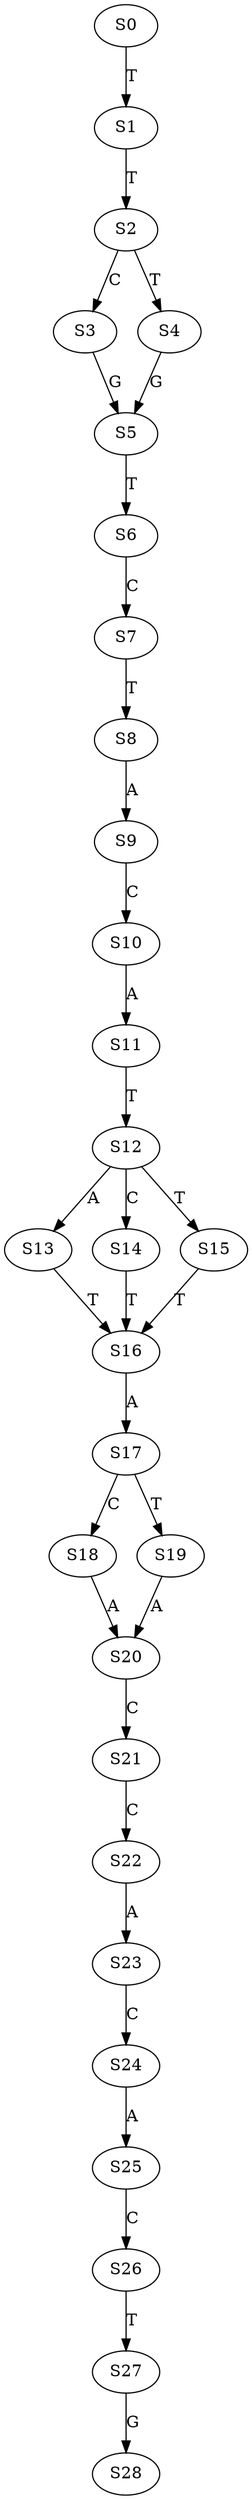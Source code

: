 strict digraph  {
	S0 -> S1 [ label = T ];
	S1 -> S2 [ label = T ];
	S2 -> S3 [ label = C ];
	S2 -> S4 [ label = T ];
	S3 -> S5 [ label = G ];
	S4 -> S5 [ label = G ];
	S5 -> S6 [ label = T ];
	S6 -> S7 [ label = C ];
	S7 -> S8 [ label = T ];
	S8 -> S9 [ label = A ];
	S9 -> S10 [ label = C ];
	S10 -> S11 [ label = A ];
	S11 -> S12 [ label = T ];
	S12 -> S13 [ label = A ];
	S12 -> S14 [ label = C ];
	S12 -> S15 [ label = T ];
	S13 -> S16 [ label = T ];
	S14 -> S16 [ label = T ];
	S15 -> S16 [ label = T ];
	S16 -> S17 [ label = A ];
	S17 -> S18 [ label = C ];
	S17 -> S19 [ label = T ];
	S18 -> S20 [ label = A ];
	S19 -> S20 [ label = A ];
	S20 -> S21 [ label = C ];
	S21 -> S22 [ label = C ];
	S22 -> S23 [ label = A ];
	S23 -> S24 [ label = C ];
	S24 -> S25 [ label = A ];
	S25 -> S26 [ label = C ];
	S26 -> S27 [ label = T ];
	S27 -> S28 [ label = G ];
}
